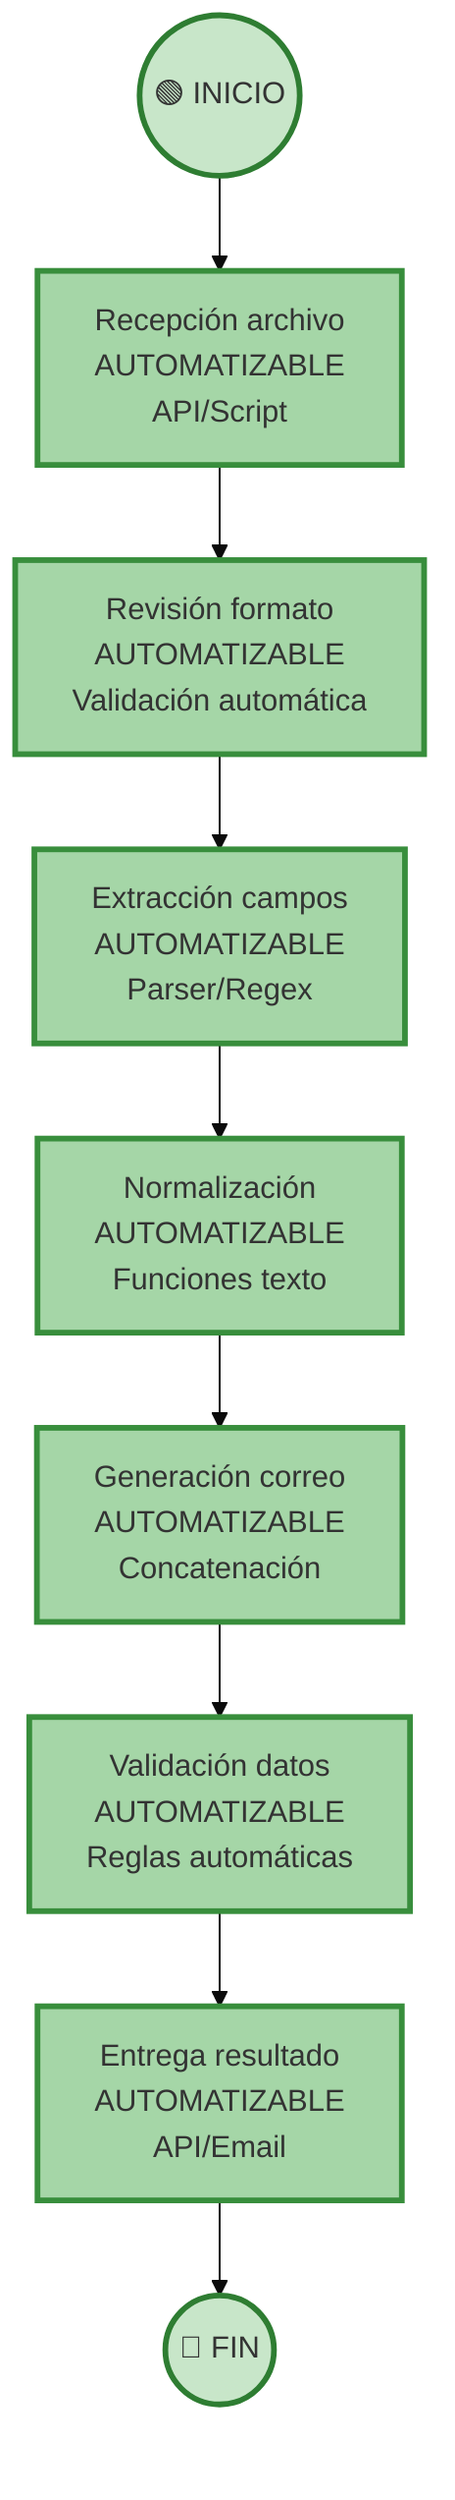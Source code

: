 %%{init: {'theme':'base'}}%%
graph TD
    START(("🟢 INICIO"))
    
    P1["Recepción archivo<br/>AUTOMATIZABLE<br/>API/Script"]
    P2["Revisión formato<br/>AUTOMATIZABLE<br/>Validación automática"]
    P3["Extracción campos<br/>AUTOMATIZABLE<br/>Parser/Regex"]
    P4["Normalización<br/>AUTOMATIZABLE<br/>Funciones texto"]
    P5["Generación correo<br/>AUTOMATIZABLE<br/>Concatenación"]
    P6["Validación datos<br/>AUTOMATIZABLE<br/>Reglas automáticas"]
    P7["Entrega resultado<br/>AUTOMATIZABLE<br/>API/Email"]
    
    END(("🔴 FIN"))
    
    START --> P1
    P1 --> P2
    P2 --> P3
    P3 --> P4
    P4 --> P5
    P5 --> P6
    P6 --> P7
    P7 --> END
    
    style START fill:#c8e6c9,stroke:#2e7d32,stroke-width:3px
    style END fill:#c8e6c9,stroke:#2e7d32,stroke-width:3px
    style P1 fill:#a5d6a7,stroke:#388e3c,stroke-width:3px
    style P2 fill:#a5d6a7,stroke:#388e3c,stroke-width:3px
    style P3 fill:#a5d6a7,stroke:#388e3c,stroke-width:3px
    style P4 fill:#a5d6a7,stroke:#388e3c,stroke-width:3px
    style P5 fill:#a5d6a7,stroke:#388e3c,stroke-width:3px
    style P6 fill:#a5d6a7,stroke:#388e3c,stroke-width:3px
    style P7 fill:#a5d6a7,stroke:#388e3c,stroke-width:3px